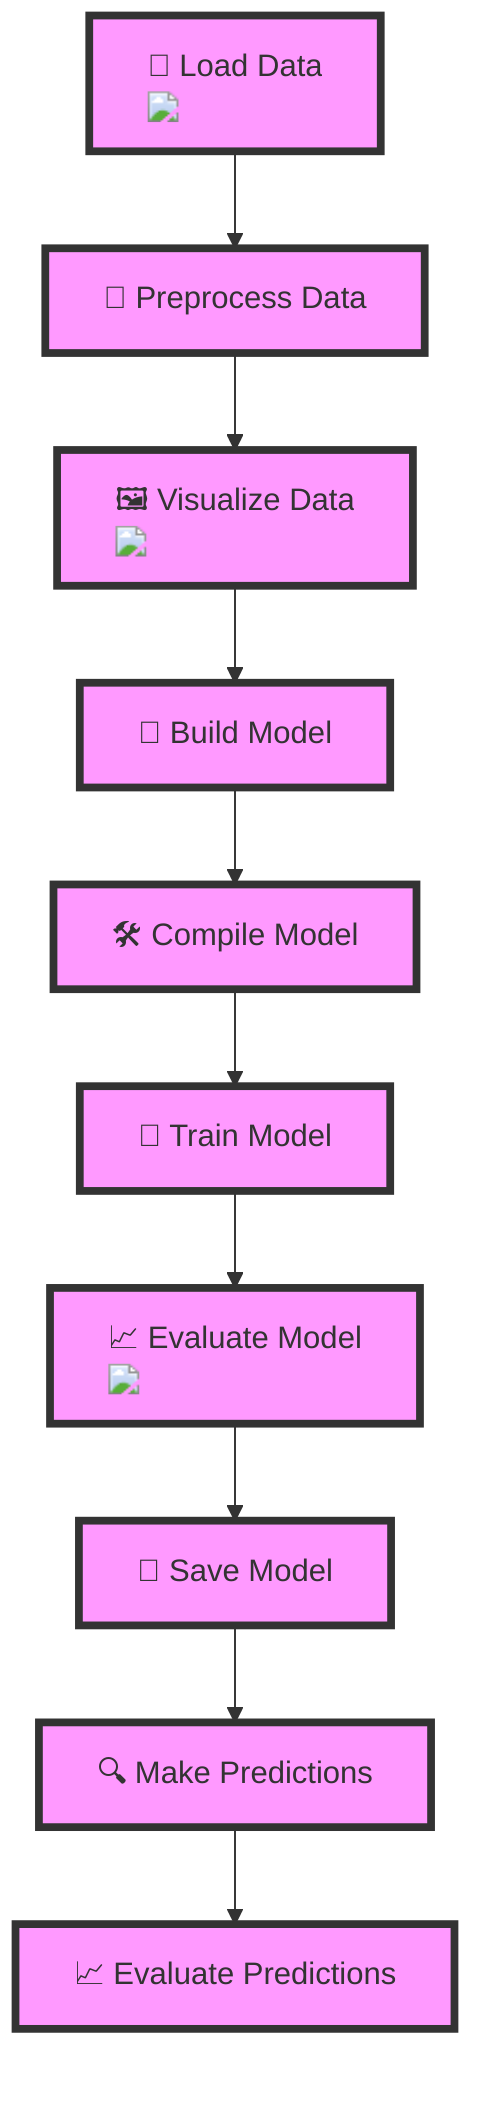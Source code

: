 flowchart TD
    A["📂 Load Data <img src='icons/file.svg'/>"] --> B["🔧 Preprocess Data"]
    B --> C["🖼️ Visualize Data <img src='dummy_plots/barplot_template.svg'/>"]
    C --> D["🧠 Build Model"]
    D --> E["🛠️ Compile Model"]
    E --> F["🚀 Train Model"]
    F --> G["📈 Evaluate Model <img src='dummy_plots/hist_template.svg'/>"]
    G --> H["💾 Save Model"]
    H --> I["🔍 Make Predictions"]
    I --> J["📈 Evaluate Predictions"]
    
    classDef process fill:#f9f,stroke:#333,stroke-width:4px;
    class A,B,C,D,E,F,G,H,I,J process;